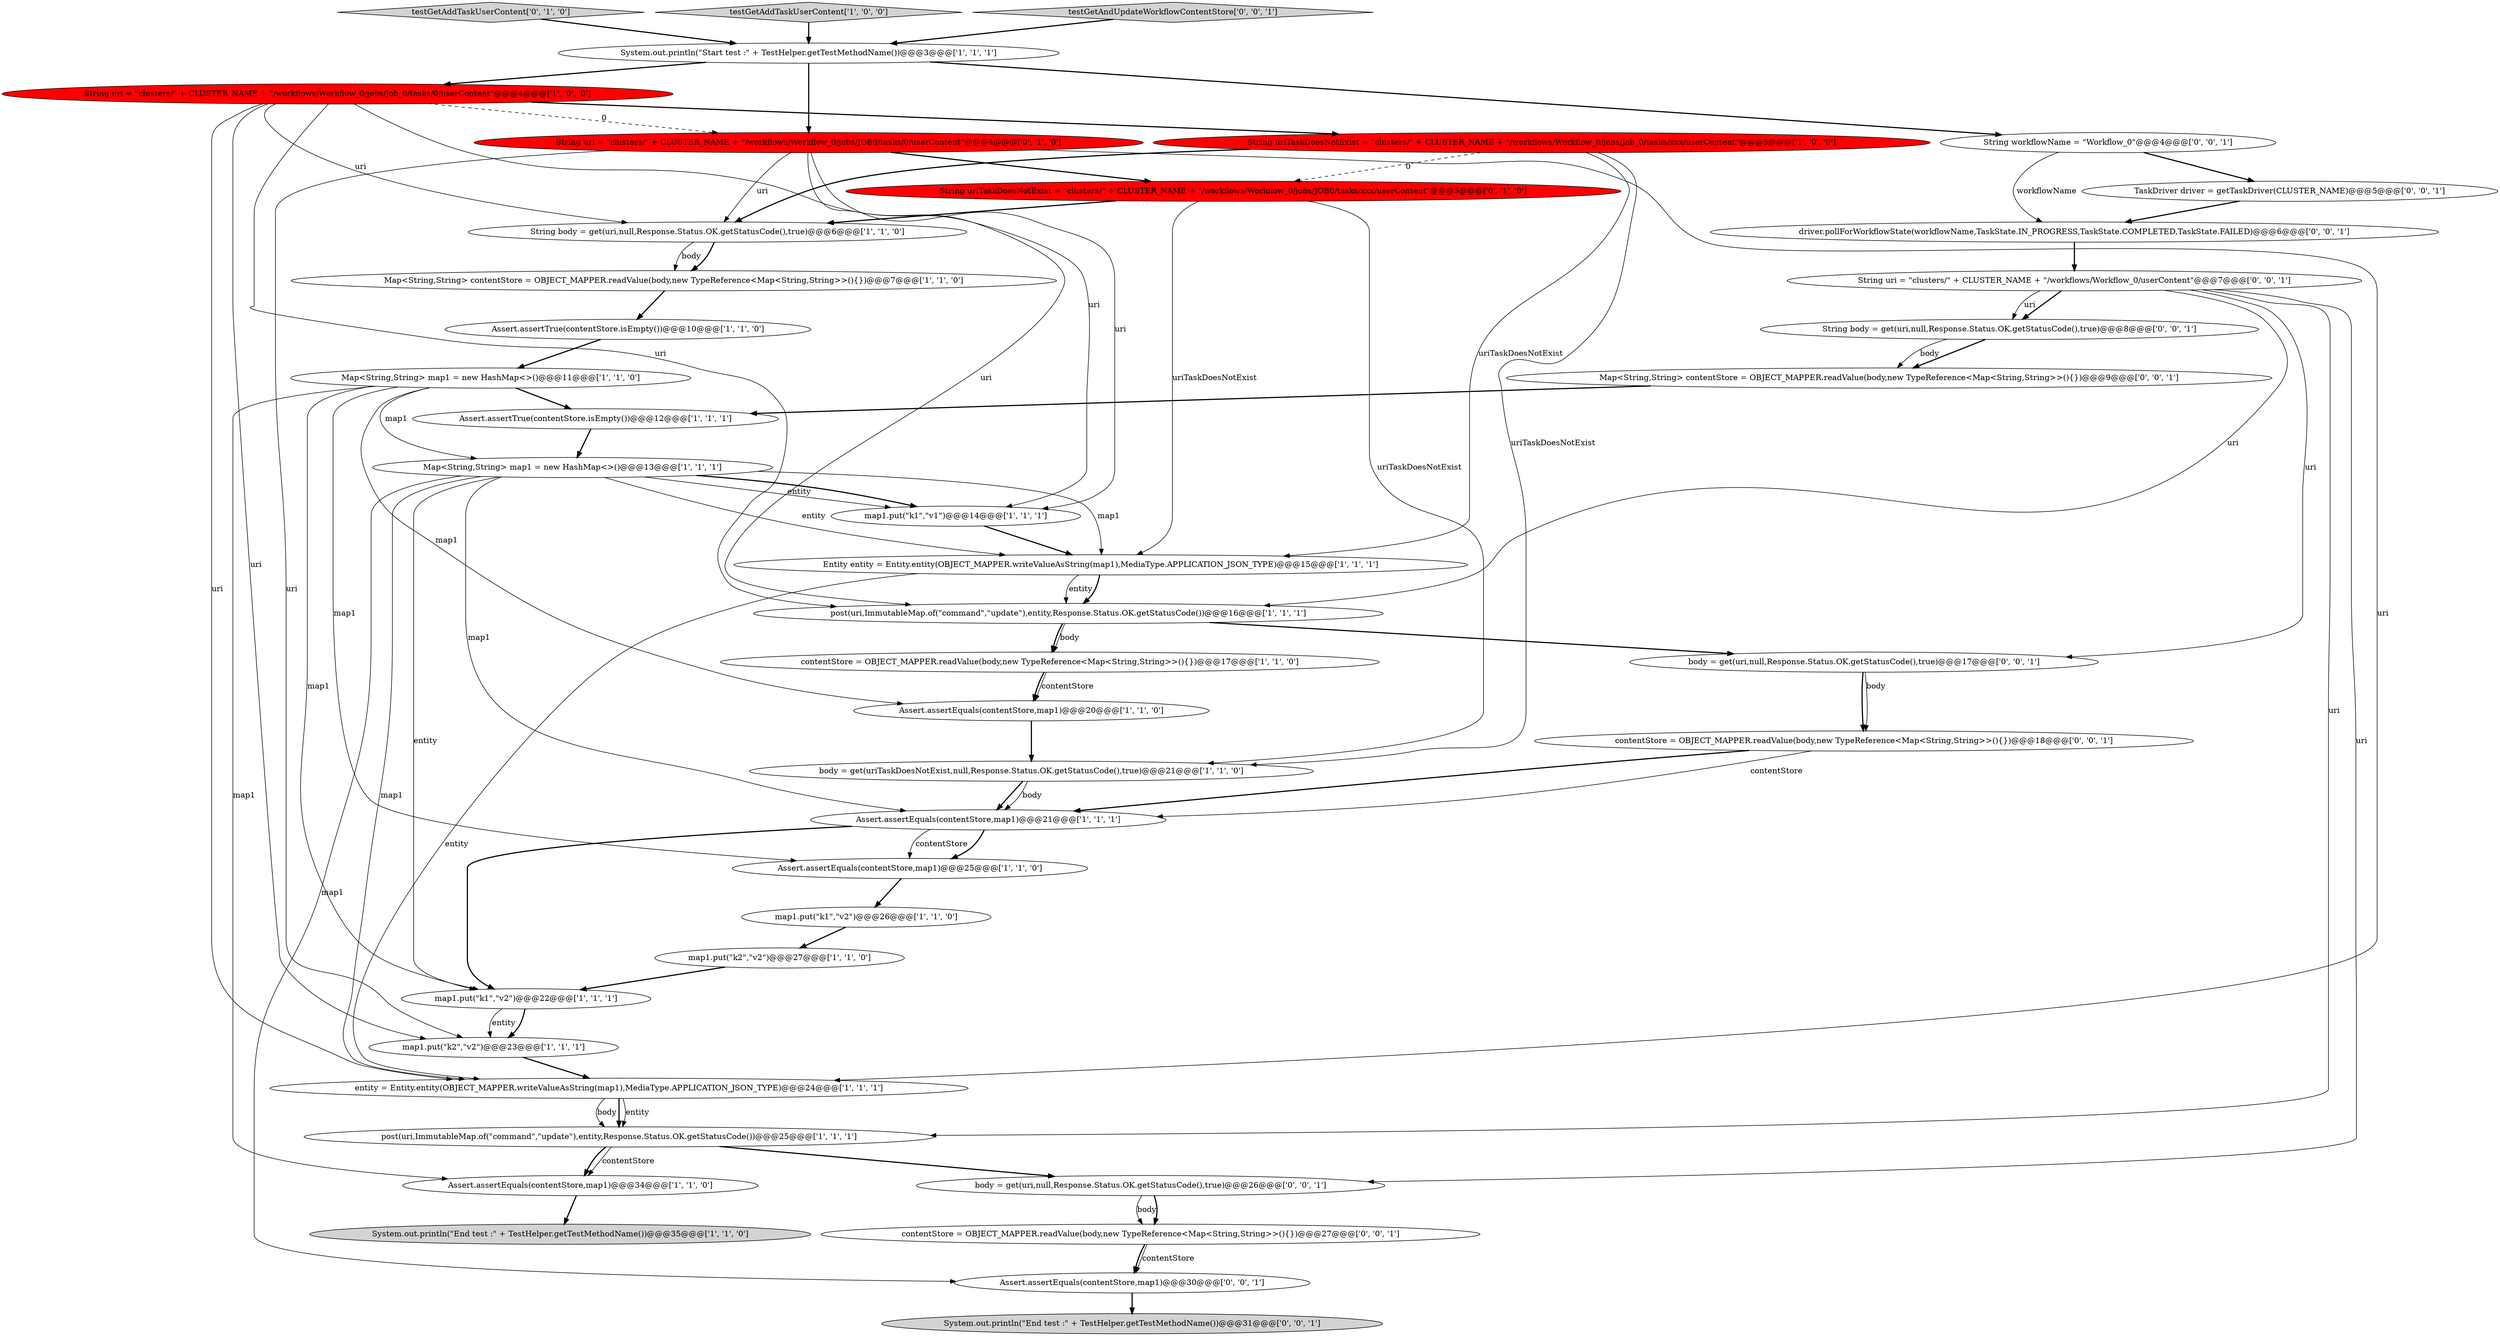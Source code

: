 digraph {
15 [style = filled, label = "contentStore = OBJECT_MAPPER.readValue(body,new TypeReference<Map<String,String>>(){})@@@17@@@['1', '1', '0']", fillcolor = white, shape = ellipse image = "AAA0AAABBB1BBB"];
31 [style = filled, label = "driver.pollForWorkflowState(workflowName,TaskState.IN_PROGRESS,TaskState.COMPLETED,TaskState.FAILED)@@@6@@@['0', '0', '1']", fillcolor = white, shape = ellipse image = "AAA0AAABBB3BBB"];
37 [style = filled, label = "body = get(uri,null,Response.Status.OK.getStatusCode(),true)@@@26@@@['0', '0', '1']", fillcolor = white, shape = ellipse image = "AAA0AAABBB3BBB"];
0 [style = filled, label = "Assert.assertEquals(contentStore,map1)@@@25@@@['1', '1', '0']", fillcolor = white, shape = ellipse image = "AAA0AAABBB1BBB"];
26 [style = filled, label = "String uri = \"clusters/\" + CLUSTER_NAME + \"/workflows/Workflow_0/jobs/JOB0/tasks/0/userContent\"@@@4@@@['0', '1', '0']", fillcolor = red, shape = ellipse image = "AAA1AAABBB2BBB"];
4 [style = filled, label = "post(uri,ImmutableMap.of(\"command\",\"update\"),entity,Response.Status.OK.getStatusCode())@@@25@@@['1', '1', '1']", fillcolor = white, shape = ellipse image = "AAA0AAABBB1BBB"];
21 [style = filled, label = "String uri = \"clusters/\" + CLUSTER_NAME + \"/workflows/Workflow_0/jobs/Job_0/tasks/0/userContent\"@@@4@@@['1', '0', '0']", fillcolor = red, shape = ellipse image = "AAA1AAABBB1BBB"];
29 [style = filled, label = "String body = get(uri,null,Response.Status.OK.getStatusCode(),true)@@@8@@@['0', '0', '1']", fillcolor = white, shape = ellipse image = "AAA0AAABBB3BBB"];
27 [style = filled, label = "String uriTaskDoesNotExist = \"clusters/\" + CLUSTER_NAME + \"/workflows/Workflow_0/jobs/JOB0/tasks/xxx/userContent\"@@@5@@@['0', '1', '0']", fillcolor = red, shape = ellipse image = "AAA1AAABBB2BBB"];
12 [style = filled, label = "Assert.assertEquals(contentStore,map1)@@@34@@@['1', '1', '0']", fillcolor = white, shape = ellipse image = "AAA0AAABBB1BBB"];
24 [style = filled, label = "post(uri,ImmutableMap.of(\"command\",\"update\"),entity,Response.Status.OK.getStatusCode())@@@16@@@['1', '1', '1']", fillcolor = white, shape = ellipse image = "AAA0AAABBB1BBB"];
39 [style = filled, label = "Map<String,String> contentStore = OBJECT_MAPPER.readValue(body,new TypeReference<Map<String,String>>(){})@@@9@@@['0', '0', '1']", fillcolor = white, shape = ellipse image = "AAA0AAABBB3BBB"];
25 [style = filled, label = "Map<String,String> contentStore = OBJECT_MAPPER.readValue(body,new TypeReference<Map<String,String>>(){})@@@7@@@['1', '1', '0']", fillcolor = white, shape = ellipse image = "AAA0AAABBB1BBB"];
41 [style = filled, label = "contentStore = OBJECT_MAPPER.readValue(body,new TypeReference<Map<String,String>>(){})@@@27@@@['0', '0', '1']", fillcolor = white, shape = ellipse image = "AAA0AAABBB3BBB"];
19 [style = filled, label = "Assert.assertEquals(contentStore,map1)@@@20@@@['1', '1', '0']", fillcolor = white, shape = ellipse image = "AAA0AAABBB1BBB"];
40 [style = filled, label = "body = get(uri,null,Response.Status.OK.getStatusCode(),true)@@@17@@@['0', '0', '1']", fillcolor = white, shape = ellipse image = "AAA0AAABBB3BBB"];
8 [style = filled, label = "map1.put(\"k1\",\"v2\")@@@22@@@['1', '1', '1']", fillcolor = white, shape = ellipse image = "AAA0AAABBB1BBB"];
5 [style = filled, label = "Assert.assertEquals(contentStore,map1)@@@21@@@['1', '1', '1']", fillcolor = white, shape = ellipse image = "AAA0AAABBB1BBB"];
7 [style = filled, label = "Assert.assertTrue(contentStore.isEmpty())@@@12@@@['1', '1', '1']", fillcolor = white, shape = ellipse image = "AAA0AAABBB1BBB"];
14 [style = filled, label = "String body = get(uri,null,Response.Status.OK.getStatusCode(),true)@@@6@@@['1', '1', '0']", fillcolor = white, shape = ellipse image = "AAA0AAABBB1BBB"];
28 [style = filled, label = "testGetAddTaskUserContent['0', '1', '0']", fillcolor = lightgray, shape = diamond image = "AAA0AAABBB2BBB"];
23 [style = filled, label = "body = get(uriTaskDoesNotExist,null,Response.Status.OK.getStatusCode(),true)@@@21@@@['1', '1', '0']", fillcolor = white, shape = ellipse image = "AAA0AAABBB1BBB"];
17 [style = filled, label = "Map<String,String> map1 = new HashMap<>()@@@11@@@['1', '1', '0']", fillcolor = white, shape = ellipse image = "AAA0AAABBB1BBB"];
33 [style = filled, label = "TaskDriver driver = getTaskDriver(CLUSTER_NAME)@@@5@@@['0', '0', '1']", fillcolor = white, shape = ellipse image = "AAA0AAABBB3BBB"];
13 [style = filled, label = "System.out.println(\"Start test :\" + TestHelper.getTestMethodName())@@@3@@@['1', '1', '1']", fillcolor = white, shape = ellipse image = "AAA0AAABBB1BBB"];
30 [style = filled, label = "contentStore = OBJECT_MAPPER.readValue(body,new TypeReference<Map<String,String>>(){})@@@18@@@['0', '0', '1']", fillcolor = white, shape = ellipse image = "AAA0AAABBB3BBB"];
36 [style = filled, label = "String uri = \"clusters/\" + CLUSTER_NAME + \"/workflows/Workflow_0/userContent\"@@@7@@@['0', '0', '1']", fillcolor = white, shape = ellipse image = "AAA0AAABBB3BBB"];
3 [style = filled, label = "map1.put(\"k2\",\"v2\")@@@23@@@['1', '1', '1']", fillcolor = white, shape = ellipse image = "AAA0AAABBB1BBB"];
18 [style = filled, label = "String uriTaskDoesNotExist = \"clusters/\" + CLUSTER_NAME + \"/workflows/Workflow_0/jobs/Job_0/tasks/xxx/userContent\"@@@5@@@['1', '0', '0']", fillcolor = red, shape = ellipse image = "AAA1AAABBB1BBB"];
20 [style = filled, label = "testGetAddTaskUserContent['1', '0', '0']", fillcolor = lightgray, shape = diamond image = "AAA0AAABBB1BBB"];
2 [style = filled, label = "Map<String,String> map1 = new HashMap<>()@@@13@@@['1', '1', '1']", fillcolor = white, shape = ellipse image = "AAA0AAABBB1BBB"];
9 [style = filled, label = "entity = Entity.entity(OBJECT_MAPPER.writeValueAsString(map1),MediaType.APPLICATION_JSON_TYPE)@@@24@@@['1', '1', '1']", fillcolor = white, shape = ellipse image = "AAA0AAABBB1BBB"];
32 [style = filled, label = "String workflowName = \"Workflow_0\"@@@4@@@['0', '0', '1']", fillcolor = white, shape = ellipse image = "AAA0AAABBB3BBB"];
11 [style = filled, label = "map1.put(\"k1\",\"v1\")@@@14@@@['1', '1', '1']", fillcolor = white, shape = ellipse image = "AAA0AAABBB1BBB"];
34 [style = filled, label = "System.out.println(\"End test :\" + TestHelper.getTestMethodName())@@@31@@@['0', '0', '1']", fillcolor = lightgray, shape = ellipse image = "AAA0AAABBB3BBB"];
38 [style = filled, label = "Assert.assertEquals(contentStore,map1)@@@30@@@['0', '0', '1']", fillcolor = white, shape = ellipse image = "AAA0AAABBB3BBB"];
6 [style = filled, label = "map1.put(\"k1\",\"v2\")@@@26@@@['1', '1', '0']", fillcolor = white, shape = ellipse image = "AAA0AAABBB1BBB"];
1 [style = filled, label = "map1.put(\"k2\",\"v2\")@@@27@@@['1', '1', '0']", fillcolor = white, shape = ellipse image = "AAA0AAABBB1BBB"];
16 [style = filled, label = "System.out.println(\"End test :\" + TestHelper.getTestMethodName())@@@35@@@['1', '1', '0']", fillcolor = lightgray, shape = ellipse image = "AAA0AAABBB1BBB"];
35 [style = filled, label = "testGetAndUpdateWorkflowContentStore['0', '0', '1']", fillcolor = lightgray, shape = diamond image = "AAA0AAABBB3BBB"];
22 [style = filled, label = "Entity entity = Entity.entity(OBJECT_MAPPER.writeValueAsString(map1),MediaType.APPLICATION_JSON_TYPE)@@@15@@@['1', '1', '1']", fillcolor = white, shape = ellipse image = "AAA0AAABBB1BBB"];
10 [style = filled, label = "Assert.assertTrue(contentStore.isEmpty())@@@10@@@['1', '1', '0']", fillcolor = white, shape = ellipse image = "AAA0AAABBB1BBB"];
14->25 [style = bold, label=""];
36->29 [style = bold, label=""];
37->41 [style = solid, label="body"];
10->17 [style = bold, label=""];
2->11 [style = solid, label="entity"];
2->22 [style = solid, label="map1"];
30->5 [style = solid, label="contentStore"];
21->18 [style = bold, label=""];
21->11 [style = solid, label="uri"];
4->12 [style = solid, label="contentStore"];
26->24 [style = solid, label="uri"];
5->0 [style = bold, label=""];
21->9 [style = solid, label="uri"];
2->22 [style = solid, label="entity"];
25->10 [style = bold, label=""];
24->15 [style = solid, label="body"];
36->4 [style = solid, label="uri"];
32->31 [style = solid, label="workflowName"];
21->14 [style = solid, label="uri"];
13->32 [style = bold, label=""];
29->39 [style = bold, label=""];
18->23 [style = solid, label="uriTaskDoesNotExist"];
2->9 [style = solid, label="map1"];
24->40 [style = bold, label=""];
17->0 [style = solid, label="map1"];
26->27 [style = bold, label=""];
39->7 [style = bold, label=""];
7->2 [style = bold, label=""];
26->11 [style = solid, label="uri"];
41->38 [style = bold, label=""];
20->13 [style = bold, label=""];
1->8 [style = bold, label=""];
23->5 [style = bold, label=""];
27->14 [style = bold, label=""];
2->5 [style = solid, label="map1"];
37->41 [style = bold, label=""];
18->27 [style = dashed, label="0"];
5->0 [style = solid, label="contentStore"];
8->3 [style = bold, label=""];
26->14 [style = solid, label="uri"];
36->40 [style = solid, label="uri"];
17->2 [style = solid, label="map1"];
31->36 [style = bold, label=""];
17->8 [style = solid, label="map1"];
15->19 [style = bold, label=""];
32->33 [style = bold, label=""];
3->9 [style = bold, label=""];
6->1 [style = bold, label=""];
18->22 [style = solid, label="uriTaskDoesNotExist"];
30->5 [style = bold, label=""];
13->26 [style = bold, label=""];
21->26 [style = dashed, label="0"];
2->8 [style = solid, label="entity"];
22->9 [style = solid, label="entity"];
38->34 [style = bold, label=""];
11->22 [style = bold, label=""];
4->12 [style = bold, label=""];
23->5 [style = solid, label="body"];
40->30 [style = bold, label=""];
27->23 [style = solid, label="uriTaskDoesNotExist"];
15->19 [style = solid, label="contentStore"];
2->11 [style = bold, label=""];
8->3 [style = solid, label="entity"];
24->15 [style = bold, label=""];
40->30 [style = solid, label="body"];
5->8 [style = bold, label=""];
26->3 [style = solid, label="uri"];
0->6 [style = bold, label=""];
27->22 [style = solid, label="uriTaskDoesNotExist"];
9->4 [style = bold, label=""];
17->19 [style = solid, label="map1"];
26->9 [style = solid, label="uri"];
14->25 [style = solid, label="body"];
9->4 [style = solid, label="entity"];
28->13 [style = bold, label=""];
12->16 [style = bold, label=""];
9->4 [style = solid, label="body"];
41->38 [style = solid, label="contentStore"];
17->7 [style = bold, label=""];
17->12 [style = solid, label="map1"];
36->37 [style = solid, label="uri"];
29->39 [style = solid, label="body"];
4->37 [style = bold, label=""];
19->23 [style = bold, label=""];
22->24 [style = solid, label="entity"];
33->31 [style = bold, label=""];
36->24 [style = solid, label="uri"];
2->38 [style = solid, label="map1"];
36->29 [style = solid, label="uri"];
22->24 [style = bold, label=""];
35->13 [style = bold, label=""];
13->21 [style = bold, label=""];
21->24 [style = solid, label="uri"];
18->14 [style = bold, label=""];
21->3 [style = solid, label="uri"];
}

